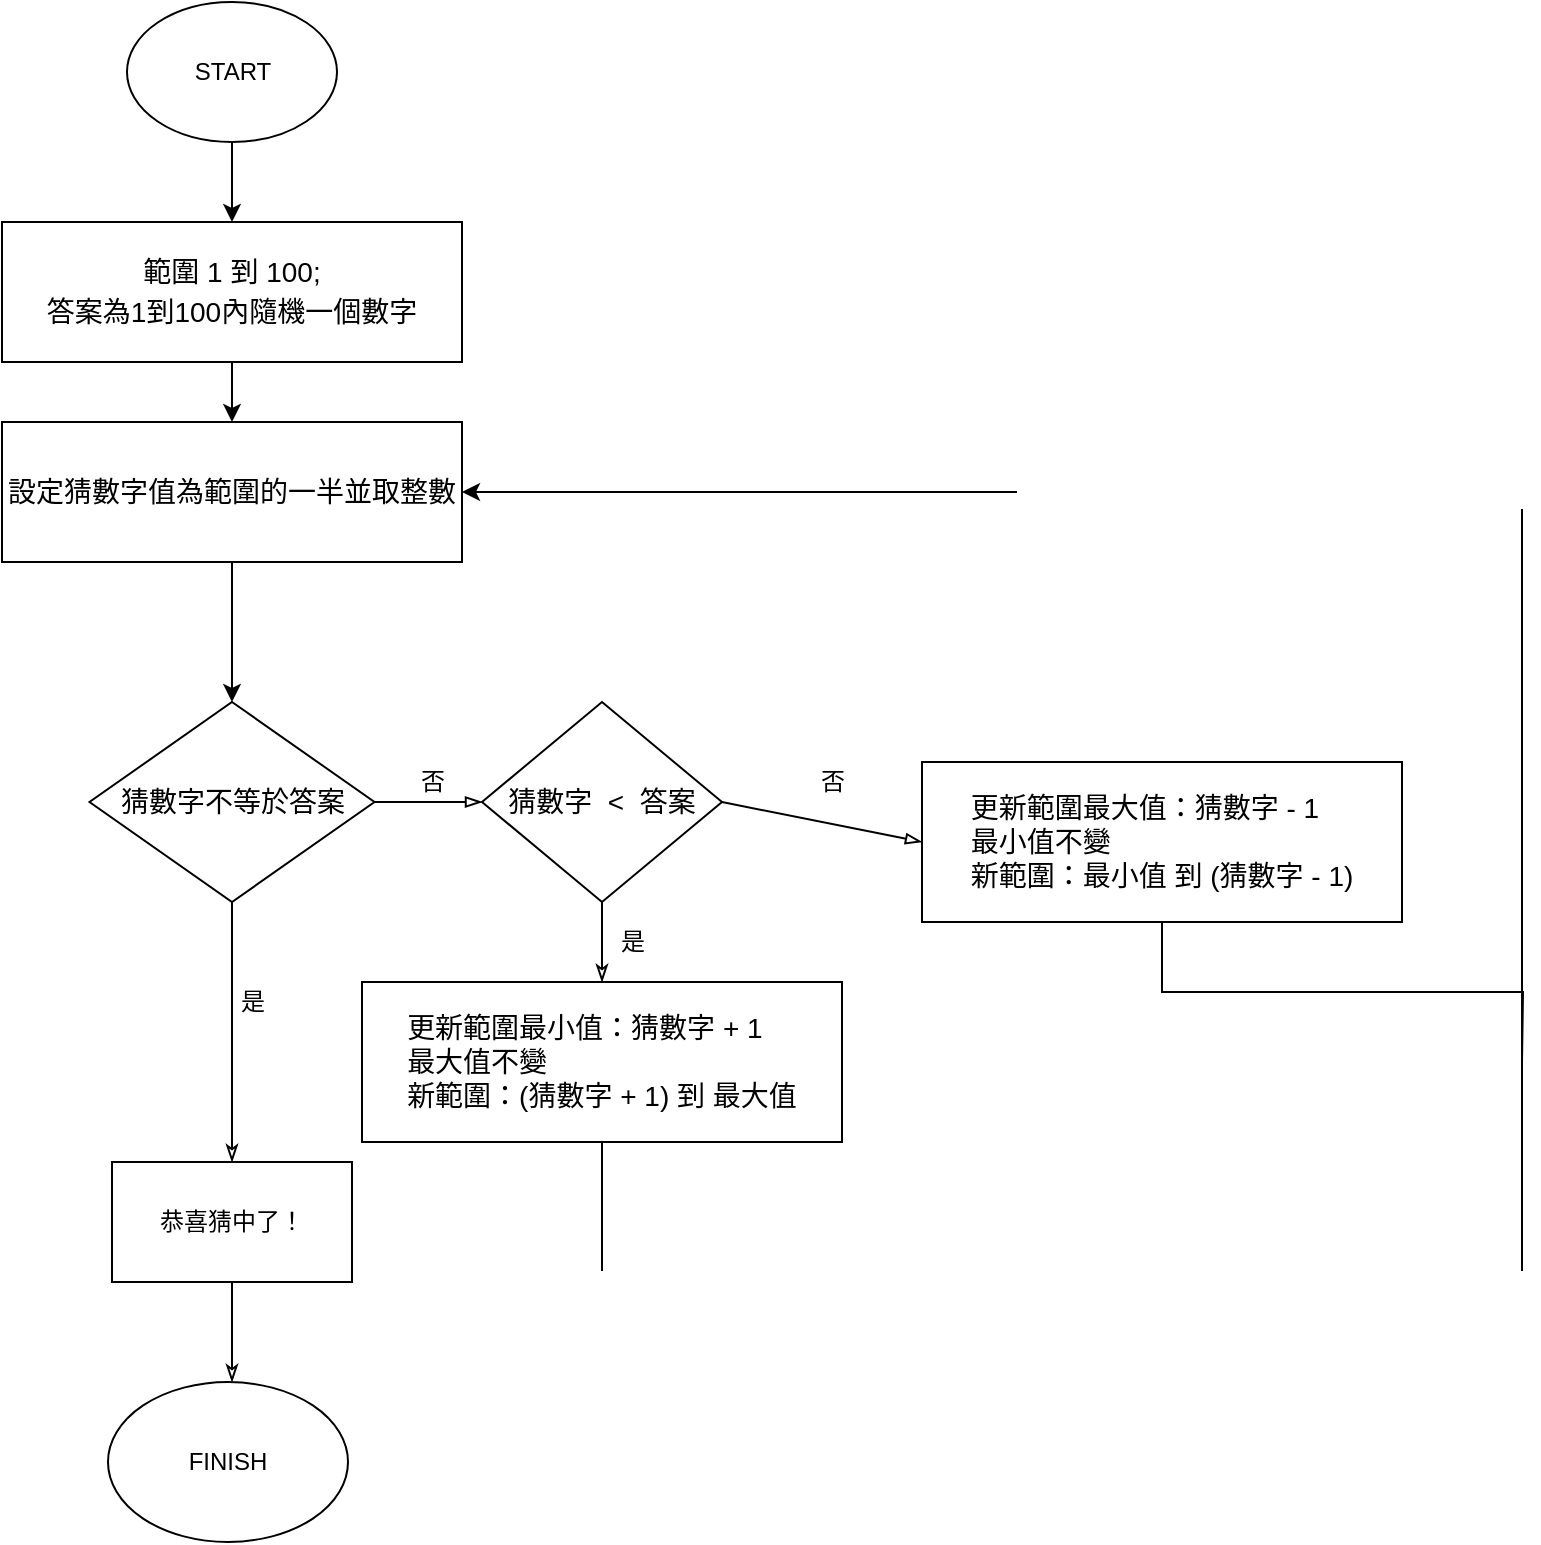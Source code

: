 <mxfile version="13.6.3" type="github">
  <diagram id="C5RBs43oDa-KdzZeNtuy" name="Page-1">
    <mxGraphModel dx="944" dy="623" grid="1" gridSize="10" guides="1" tooltips="1" connect="1" arrows="1" fold="1" page="1" pageScale="1" pageWidth="827" pageHeight="1169" math="0" shadow="0">
      <root>
        <mxCell id="WIyWlLk6GJQsqaUBKTNV-0" />
        <mxCell id="WIyWlLk6GJQsqaUBKTNV-1" parent="WIyWlLk6GJQsqaUBKTNV-0" />
        <mxCell id="CWGT0NXKtXCot0AyJV4v-5" value="" style="edgeStyle=orthogonalEdgeStyle;rounded=0;orthogonalLoop=1;jettySize=auto;html=1;entryX=0.5;entryY=0;entryDx=0;entryDy=0;" edge="1" parent="WIyWlLk6GJQsqaUBKTNV-1" source="CWGT0NXKtXCot0AyJV4v-0" target="CWGT0NXKtXCot0AyJV4v-3">
          <mxGeometry relative="1" as="geometry">
            <mxPoint x="145" y="277" as="targetPoint" />
          </mxGeometry>
        </mxCell>
        <mxCell id="CWGT0NXKtXCot0AyJV4v-0" value="&lt;font style=&quot;font-size: 14px ; line-height: 140%&quot;&gt;範圍 1 到 100;&lt;br&gt;答案為1到100內隨機一個數字&lt;br&gt;&lt;/font&gt;" style="rounded=0;whiteSpace=wrap;html=1;" vertex="1" parent="WIyWlLk6GJQsqaUBKTNV-1">
          <mxGeometry x="40" y="150" width="230" height="70" as="geometry" />
        </mxCell>
        <mxCell id="CWGT0NXKtXCot0AyJV4v-13" style="edgeStyle=orthogonalEdgeStyle;rounded=0;orthogonalLoop=1;jettySize=auto;html=1;exitX=0.5;exitY=1;exitDx=0;exitDy=0;entryX=0.5;entryY=0;entryDx=0;entryDy=0;" edge="1" parent="WIyWlLk6GJQsqaUBKTNV-1" source="CWGT0NXKtXCot0AyJV4v-3" target="CWGT0NXKtXCot0AyJV4v-7">
          <mxGeometry relative="1" as="geometry" />
        </mxCell>
        <mxCell id="CWGT0NXKtXCot0AyJV4v-3" value="&lt;font style=&quot;font-size: 14px ; line-height: 140%&quot;&gt;設定猜數字值為範圍的一半並取整數 &lt;br&gt;&lt;/font&gt;" style="rounded=0;whiteSpace=wrap;html=1;" vertex="1" parent="WIyWlLk6GJQsqaUBKTNV-1">
          <mxGeometry x="40" y="250" width="230" height="70" as="geometry" />
        </mxCell>
        <mxCell id="CWGT0NXKtXCot0AyJV4v-10" style="edgeStyle=orthogonalEdgeStyle;rounded=0;orthogonalLoop=1;jettySize=auto;html=1;exitX=0.5;exitY=1;exitDx=0;exitDy=0;entryX=0.5;entryY=0;entryDx=0;entryDy=0;" edge="1" parent="WIyWlLk6GJQsqaUBKTNV-1" source="CWGT0NXKtXCot0AyJV4v-6" target="CWGT0NXKtXCot0AyJV4v-0">
          <mxGeometry relative="1" as="geometry" />
        </mxCell>
        <mxCell id="CWGT0NXKtXCot0AyJV4v-6" value="START" style="ellipse;whiteSpace=wrap;html=1;" vertex="1" parent="WIyWlLk6GJQsqaUBKTNV-1">
          <mxGeometry x="102.5" y="40" width="105" height="70" as="geometry" />
        </mxCell>
        <mxCell id="CWGT0NXKtXCot0AyJV4v-14" style="edgeStyle=orthogonalEdgeStyle;rounded=0;orthogonalLoop=1;jettySize=auto;html=1;exitX=0.5;exitY=1;exitDx=0;exitDy=0;endArrow=classicThin;endFill=0;entryX=0.5;entryY=0;entryDx=0;entryDy=0;" edge="1" parent="WIyWlLk6GJQsqaUBKTNV-1" source="CWGT0NXKtXCot0AyJV4v-7" target="CWGT0NXKtXCot0AyJV4v-18">
          <mxGeometry relative="1" as="geometry">
            <mxPoint x="155" y="490" as="targetPoint" />
          </mxGeometry>
        </mxCell>
        <mxCell id="CWGT0NXKtXCot0AyJV4v-15" style="rounded=0;orthogonalLoop=1;jettySize=auto;html=1;exitX=1;exitY=0.5;exitDx=0;exitDy=0;endArrow=blockThin;endFill=0;entryX=0;entryY=0.5;entryDx=0;entryDy=0;" edge="1" parent="WIyWlLk6GJQsqaUBKTNV-1" source="CWGT0NXKtXCot0AyJV4v-7" target="CWGT0NXKtXCot0AyJV4v-22">
          <mxGeometry relative="1" as="geometry">
            <mxPoint x="280" y="400" as="targetPoint" />
          </mxGeometry>
        </mxCell>
        <mxCell id="CWGT0NXKtXCot0AyJV4v-7" value="&lt;font style=&quot;font-size: 14px&quot;&gt;猜數字不等於答案&lt;/font&gt;" style="rhombus;whiteSpace=wrap;html=1;" vertex="1" parent="WIyWlLk6GJQsqaUBKTNV-1">
          <mxGeometry x="83.75" y="390" width="142.5" height="100" as="geometry" />
        </mxCell>
        <mxCell id="CWGT0NXKtXCot0AyJV4v-16" value="是" style="text;html=1;resizable=0;autosize=1;align=center;verticalAlign=middle;points=[];fillColor=none;strokeColor=none;rounded=0;" vertex="1" parent="WIyWlLk6GJQsqaUBKTNV-1">
          <mxGeometry x="150" y="530" width="30" height="20" as="geometry" />
        </mxCell>
        <mxCell id="CWGT0NXKtXCot0AyJV4v-17" value="否" style="text;html=1;resizable=0;autosize=1;align=center;verticalAlign=middle;points=[];fillColor=none;strokeColor=none;rounded=0;" vertex="1" parent="WIyWlLk6GJQsqaUBKTNV-1">
          <mxGeometry x="240" y="420" width="30" height="20" as="geometry" />
        </mxCell>
        <mxCell id="CWGT0NXKtXCot0AyJV4v-19" style="edgeStyle=none;rounded=0;orthogonalLoop=1;jettySize=auto;html=1;exitX=0.5;exitY=1;exitDx=0;exitDy=0;endArrow=classicThin;endFill=0;" edge="1" parent="WIyWlLk6GJQsqaUBKTNV-1" source="CWGT0NXKtXCot0AyJV4v-18">
          <mxGeometry relative="1" as="geometry">
            <mxPoint x="155" y="730" as="targetPoint" />
          </mxGeometry>
        </mxCell>
        <mxCell id="CWGT0NXKtXCot0AyJV4v-18" value="恭喜猜中了！" style="rounded=0;whiteSpace=wrap;html=1;" vertex="1" parent="WIyWlLk6GJQsqaUBKTNV-1">
          <mxGeometry x="95" y="620" width="120" height="60" as="geometry" />
        </mxCell>
        <mxCell id="CWGT0NXKtXCot0AyJV4v-20" value="FINISH" style="ellipse;whiteSpace=wrap;html=1;" vertex="1" parent="WIyWlLk6GJQsqaUBKTNV-1">
          <mxGeometry x="93" y="730" width="120" height="80" as="geometry" />
        </mxCell>
        <mxCell id="CWGT0NXKtXCot0AyJV4v-27" style="edgeStyle=orthogonalEdgeStyle;rounded=0;orthogonalLoop=1;jettySize=auto;html=1;exitX=0.5;exitY=1;exitDx=0;exitDy=0;endArrow=classicThin;endFill=0;" edge="1" parent="WIyWlLk6GJQsqaUBKTNV-1" source="CWGT0NXKtXCot0AyJV4v-22" target="CWGT0NXKtXCot0AyJV4v-24">
          <mxGeometry relative="1" as="geometry" />
        </mxCell>
        <mxCell id="CWGT0NXKtXCot0AyJV4v-22" value="&lt;font style=&quot;font-size: 14px&quot;&gt;猜數字&amp;nbsp; &amp;lt;&amp;nbsp; 答案&lt;/font&gt;" style="rhombus;whiteSpace=wrap;html=1;" vertex="1" parent="WIyWlLk6GJQsqaUBKTNV-1">
          <mxGeometry x="280" y="390" width="120" height="100" as="geometry" />
        </mxCell>
        <mxCell id="CWGT0NXKtXCot0AyJV4v-25" style="edgeStyle=orthogonalEdgeStyle;rounded=0;orthogonalLoop=1;jettySize=auto;html=1;exitX=0.5;exitY=1;exitDx=0;exitDy=0;entryX=1;entryY=0.5;entryDx=0;entryDy=0;endArrow=classic;endFill=1;" edge="1" parent="WIyWlLk6GJQsqaUBKTNV-1" source="CWGT0NXKtXCot0AyJV4v-24" target="CWGT0NXKtXCot0AyJV4v-3">
          <mxGeometry relative="1" as="geometry">
            <Array as="points">
              <mxPoint x="340" y="680" />
              <mxPoint x="800" y="680" />
              <mxPoint x="800" y="285" />
            </Array>
          </mxGeometry>
        </mxCell>
        <mxCell id="CWGT0NXKtXCot0AyJV4v-24" value="&lt;p style=&quot;line-height: 140%&quot;&gt;&lt;/p&gt;&lt;div style=&quot;text-align: left ; font-size: 14px&quot;&gt;&lt;font style=&quot;font-size: 14px&quot;&gt;更新範圍最小值：猜數字 + 1&lt;/font&gt;&lt;/div&gt;&lt;div style=&quot;text-align: left ; font-size: 14px&quot;&gt;&lt;font style=&quot;font-size: 14px&quot;&gt;最大值不變&lt;/font&gt;&lt;/div&gt;&lt;div style=&quot;text-align: left ; font-size: 14px&quot;&gt;&lt;span&gt;新範圍：(猜數字 + 1) 到 最大值&lt;/span&gt;&lt;/div&gt;&lt;p&gt;&lt;/p&gt;" style="rounded=0;whiteSpace=wrap;html=1;" vertex="1" parent="WIyWlLk6GJQsqaUBKTNV-1">
          <mxGeometry x="220" y="530" width="240" height="80" as="geometry" />
        </mxCell>
        <mxCell id="CWGT0NXKtXCot0AyJV4v-26" value="是" style="text;html=1;resizable=0;autosize=1;align=center;verticalAlign=middle;points=[];fillColor=none;strokeColor=none;rounded=0;" vertex="1" parent="WIyWlLk6GJQsqaUBKTNV-1">
          <mxGeometry x="340" y="500" width="30" height="20" as="geometry" />
        </mxCell>
        <mxCell id="CWGT0NXKtXCot0AyJV4v-28" style="rounded=0;orthogonalLoop=1;jettySize=auto;html=1;exitX=1;exitY=0.5;exitDx=0;exitDy=0;endArrow=blockThin;endFill=0;entryX=0;entryY=0.5;entryDx=0;entryDy=0;" edge="1" parent="WIyWlLk6GJQsqaUBKTNV-1" target="CWGT0NXKtXCot0AyJV4v-33">
          <mxGeometry relative="1" as="geometry">
            <mxPoint x="570" y="440" as="targetPoint" />
            <mxPoint x="400" y="440" as="sourcePoint" />
          </mxGeometry>
        </mxCell>
        <mxCell id="CWGT0NXKtXCot0AyJV4v-29" value="否" style="text;html=1;resizable=0;autosize=1;align=center;verticalAlign=middle;points=[];fillColor=none;strokeColor=none;rounded=0;" vertex="1" parent="WIyWlLk6GJQsqaUBKTNV-1">
          <mxGeometry x="440" y="420" width="30" height="20" as="geometry" />
        </mxCell>
        <mxCell id="CWGT0NXKtXCot0AyJV4v-36" style="edgeStyle=orthogonalEdgeStyle;rounded=0;orthogonalLoop=1;jettySize=auto;html=1;exitX=0.5;exitY=1;exitDx=0;exitDy=0;endArrow=none;endFill=0;" edge="1" parent="WIyWlLk6GJQsqaUBKTNV-1" source="CWGT0NXKtXCot0AyJV4v-33">
          <mxGeometry relative="1" as="geometry">
            <mxPoint x="800" y="570" as="targetPoint" />
          </mxGeometry>
        </mxCell>
        <mxCell id="CWGT0NXKtXCot0AyJV4v-33" value="&lt;p style=&quot;line-height: 140%&quot;&gt;&lt;/p&gt;&lt;div style=&quot;text-align: left ; font-size: 14px&quot;&gt;&lt;font style=&quot;font-size: 14px&quot;&gt;更新範圍最大值：猜數字 - 1&lt;/font&gt;&lt;/div&gt;&lt;div style=&quot;text-align: left ; font-size: 14px&quot;&gt;&lt;font style=&quot;font-size: 14px&quot;&gt;最小值不變&lt;/font&gt;&lt;/div&gt;&lt;div style=&quot;text-align: left ; font-size: 14px&quot;&gt;&lt;span&gt;新範圍：最小值 到 (猜數字 - 1)&lt;/span&gt;&lt;/div&gt;&lt;p&gt;&lt;/p&gt;" style="rounded=0;whiteSpace=wrap;html=1;" vertex="1" parent="WIyWlLk6GJQsqaUBKTNV-1">
          <mxGeometry x="500" y="420" width="240" height="80" as="geometry" />
        </mxCell>
      </root>
    </mxGraphModel>
  </diagram>
</mxfile>
